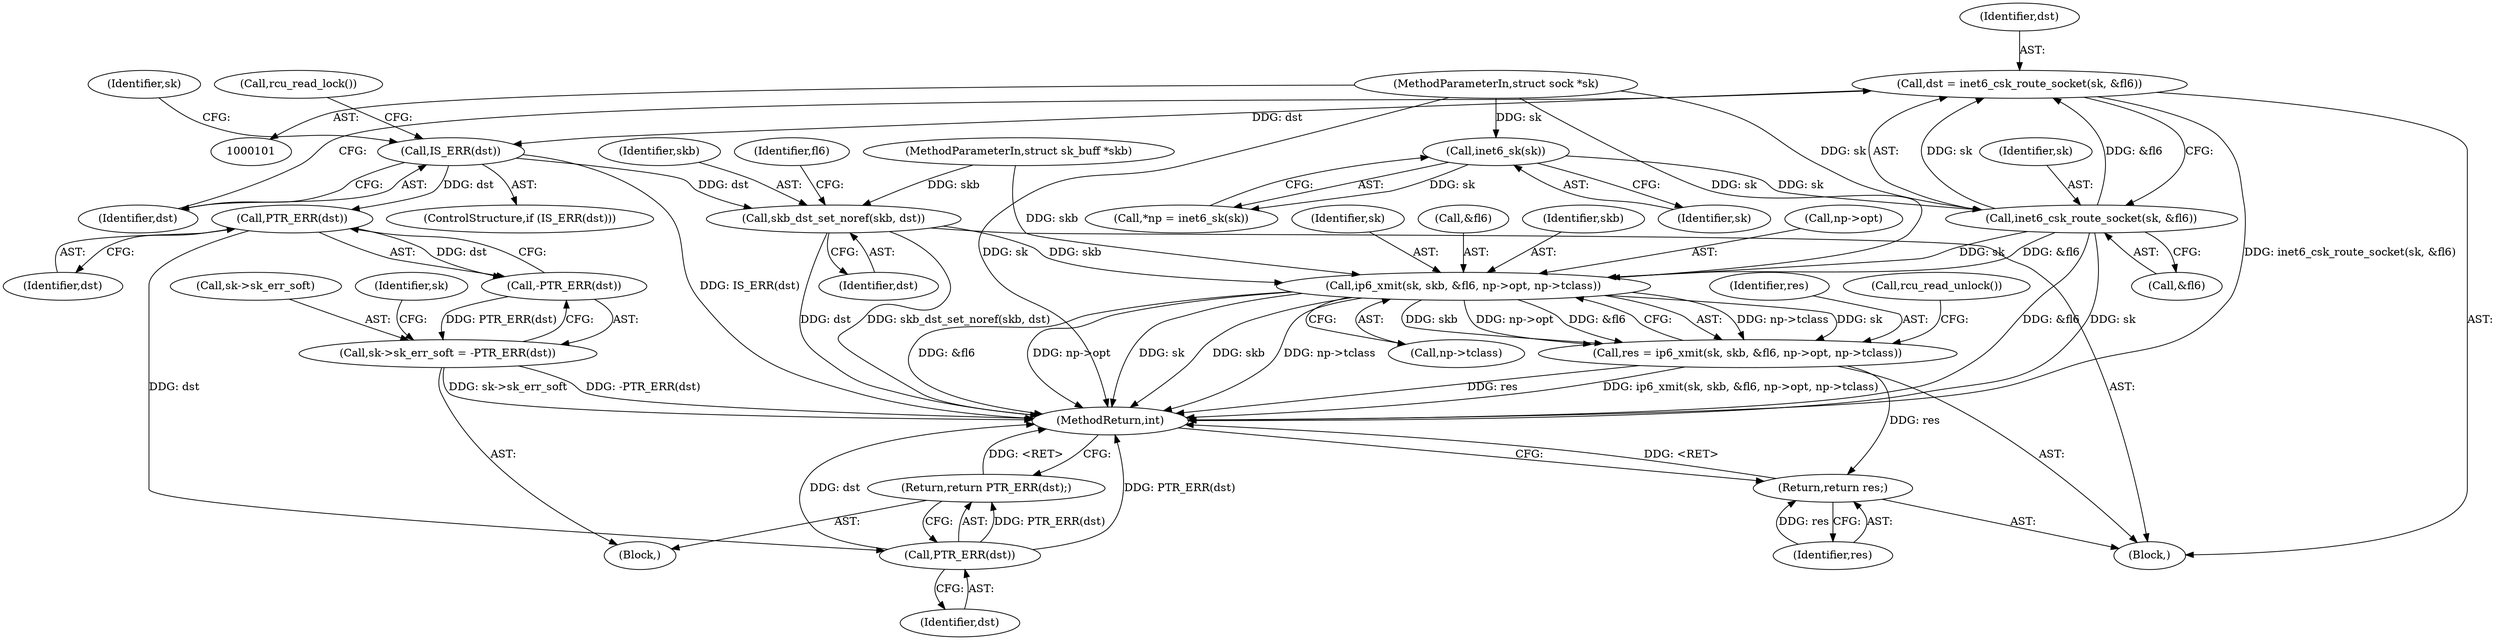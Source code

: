digraph "0_linux_45f6fad84cc305103b28d73482b344d7f5b76f39_9@API" {
"1000114" [label="(Call,dst = inet6_csk_route_socket(sk, &fl6))"];
"1000116" [label="(Call,inet6_csk_route_socket(sk, &fl6))"];
"1000109" [label="(Call,inet6_sk(sk))"];
"1000102" [label="(MethodParameterIn,struct sock *sk)"];
"1000121" [label="(Call,IS_ERR(dst))"];
"1000129" [label="(Call,PTR_ERR(dst))"];
"1000128" [label="(Call,-PTR_ERR(dst))"];
"1000124" [label="(Call,sk->sk_err_soft = -PTR_ERR(dst))"];
"1000139" [label="(Call,PTR_ERR(dst))"];
"1000138" [label="(Return,return PTR_ERR(dst);)"];
"1000142" [label="(Call,skb_dst_set_noref(skb, dst))"];
"1000154" [label="(Call,ip6_xmit(sk, skb, &fl6, np->opt, np->tclass))"];
"1000152" [label="(Call,res = ip6_xmit(sk, skb, &fl6, np->opt, np->tclass))"];
"1000166" [label="(Return,return res;)"];
"1000139" [label="(Call,PTR_ERR(dst))"];
"1000166" [label="(Return,return res;)"];
"1000126" [label="(Identifier,sk)"];
"1000128" [label="(Call,-PTR_ERR(dst))"];
"1000122" [label="(Identifier,dst)"];
"1000130" [label="(Identifier,dst)"];
"1000143" [label="(Identifier,skb)"];
"1000167" [label="(Identifier,res)"];
"1000155" [label="(Identifier,sk)"];
"1000157" [label="(Call,&fl6)"];
"1000117" [label="(Identifier,sk)"];
"1000109" [label="(Call,inet6_sk(sk))"];
"1000141" [label="(Call,rcu_read_lock())"];
"1000140" [label="(Identifier,dst)"];
"1000165" [label="(Call,rcu_read_unlock())"];
"1000110" [label="(Identifier,sk)"];
"1000120" [label="(ControlStructure,if (IS_ERR(dst)))"];
"1000142" [label="(Call,skb_dst_set_noref(skb, dst))"];
"1000156" [label="(Identifier,skb)"];
"1000118" [label="(Call,&fl6)"];
"1000138" [label="(Return,return PTR_ERR(dst);)"];
"1000147" [label="(Identifier,fl6)"];
"1000124" [label="(Call,sk->sk_err_soft = -PTR_ERR(dst))"];
"1000129" [label="(Call,PTR_ERR(dst))"];
"1000153" [label="(Identifier,res)"];
"1000133" [label="(Identifier,sk)"];
"1000107" [label="(Call,*np = inet6_sk(sk))"];
"1000159" [label="(Call,np->opt)"];
"1000125" [label="(Call,sk->sk_err_soft)"];
"1000162" [label="(Call,np->tclass)"];
"1000168" [label="(MethodReturn,int)"];
"1000103" [label="(MethodParameterIn,struct sk_buff *skb)"];
"1000102" [label="(MethodParameterIn,struct sock *sk)"];
"1000116" [label="(Call,inet6_csk_route_socket(sk, &fl6))"];
"1000115" [label="(Identifier,dst)"];
"1000154" [label="(Call,ip6_xmit(sk, skb, &fl6, np->opt, np->tclass))"];
"1000114" [label="(Call,dst = inet6_csk_route_socket(sk, &fl6))"];
"1000152" [label="(Call,res = ip6_xmit(sk, skb, &fl6, np->opt, np->tclass))"];
"1000105" [label="(Block,)"];
"1000121" [label="(Call,IS_ERR(dst))"];
"1000123" [label="(Block,)"];
"1000144" [label="(Identifier,dst)"];
"1000114" -> "1000105"  [label="AST: "];
"1000114" -> "1000116"  [label="CFG: "];
"1000115" -> "1000114"  [label="AST: "];
"1000116" -> "1000114"  [label="AST: "];
"1000122" -> "1000114"  [label="CFG: "];
"1000114" -> "1000168"  [label="DDG: inet6_csk_route_socket(sk, &fl6)"];
"1000116" -> "1000114"  [label="DDG: sk"];
"1000116" -> "1000114"  [label="DDG: &fl6"];
"1000114" -> "1000121"  [label="DDG: dst"];
"1000116" -> "1000118"  [label="CFG: "];
"1000117" -> "1000116"  [label="AST: "];
"1000118" -> "1000116"  [label="AST: "];
"1000116" -> "1000168"  [label="DDG: &fl6"];
"1000116" -> "1000168"  [label="DDG: sk"];
"1000109" -> "1000116"  [label="DDG: sk"];
"1000102" -> "1000116"  [label="DDG: sk"];
"1000116" -> "1000154"  [label="DDG: sk"];
"1000116" -> "1000154"  [label="DDG: &fl6"];
"1000109" -> "1000107"  [label="AST: "];
"1000109" -> "1000110"  [label="CFG: "];
"1000110" -> "1000109"  [label="AST: "];
"1000107" -> "1000109"  [label="CFG: "];
"1000109" -> "1000107"  [label="DDG: sk"];
"1000102" -> "1000109"  [label="DDG: sk"];
"1000102" -> "1000101"  [label="AST: "];
"1000102" -> "1000168"  [label="DDG: sk"];
"1000102" -> "1000154"  [label="DDG: sk"];
"1000121" -> "1000120"  [label="AST: "];
"1000121" -> "1000122"  [label="CFG: "];
"1000122" -> "1000121"  [label="AST: "];
"1000126" -> "1000121"  [label="CFG: "];
"1000141" -> "1000121"  [label="CFG: "];
"1000121" -> "1000168"  [label="DDG: IS_ERR(dst)"];
"1000121" -> "1000129"  [label="DDG: dst"];
"1000121" -> "1000142"  [label="DDG: dst"];
"1000129" -> "1000128"  [label="AST: "];
"1000129" -> "1000130"  [label="CFG: "];
"1000130" -> "1000129"  [label="AST: "];
"1000128" -> "1000129"  [label="CFG: "];
"1000129" -> "1000128"  [label="DDG: dst"];
"1000129" -> "1000139"  [label="DDG: dst"];
"1000128" -> "1000124"  [label="AST: "];
"1000124" -> "1000128"  [label="CFG: "];
"1000128" -> "1000124"  [label="DDG: PTR_ERR(dst)"];
"1000124" -> "1000123"  [label="AST: "];
"1000125" -> "1000124"  [label="AST: "];
"1000133" -> "1000124"  [label="CFG: "];
"1000124" -> "1000168"  [label="DDG: sk->sk_err_soft"];
"1000124" -> "1000168"  [label="DDG: -PTR_ERR(dst)"];
"1000139" -> "1000138"  [label="AST: "];
"1000139" -> "1000140"  [label="CFG: "];
"1000140" -> "1000139"  [label="AST: "];
"1000138" -> "1000139"  [label="CFG: "];
"1000139" -> "1000168"  [label="DDG: PTR_ERR(dst)"];
"1000139" -> "1000168"  [label="DDG: dst"];
"1000139" -> "1000138"  [label="DDG: PTR_ERR(dst)"];
"1000138" -> "1000123"  [label="AST: "];
"1000168" -> "1000138"  [label="CFG: "];
"1000138" -> "1000168"  [label="DDG: <RET>"];
"1000142" -> "1000105"  [label="AST: "];
"1000142" -> "1000144"  [label="CFG: "];
"1000143" -> "1000142"  [label="AST: "];
"1000144" -> "1000142"  [label="AST: "];
"1000147" -> "1000142"  [label="CFG: "];
"1000142" -> "1000168"  [label="DDG: skb_dst_set_noref(skb, dst)"];
"1000142" -> "1000168"  [label="DDG: dst"];
"1000103" -> "1000142"  [label="DDG: skb"];
"1000142" -> "1000154"  [label="DDG: skb"];
"1000154" -> "1000152"  [label="AST: "];
"1000154" -> "1000162"  [label="CFG: "];
"1000155" -> "1000154"  [label="AST: "];
"1000156" -> "1000154"  [label="AST: "];
"1000157" -> "1000154"  [label="AST: "];
"1000159" -> "1000154"  [label="AST: "];
"1000162" -> "1000154"  [label="AST: "];
"1000152" -> "1000154"  [label="CFG: "];
"1000154" -> "1000168"  [label="DDG: &fl6"];
"1000154" -> "1000168"  [label="DDG: np->opt"];
"1000154" -> "1000168"  [label="DDG: sk"];
"1000154" -> "1000168"  [label="DDG: skb"];
"1000154" -> "1000168"  [label="DDG: np->tclass"];
"1000154" -> "1000152"  [label="DDG: np->tclass"];
"1000154" -> "1000152"  [label="DDG: sk"];
"1000154" -> "1000152"  [label="DDG: skb"];
"1000154" -> "1000152"  [label="DDG: np->opt"];
"1000154" -> "1000152"  [label="DDG: &fl6"];
"1000103" -> "1000154"  [label="DDG: skb"];
"1000152" -> "1000105"  [label="AST: "];
"1000153" -> "1000152"  [label="AST: "];
"1000165" -> "1000152"  [label="CFG: "];
"1000152" -> "1000168"  [label="DDG: res"];
"1000152" -> "1000168"  [label="DDG: ip6_xmit(sk, skb, &fl6, np->opt, np->tclass)"];
"1000152" -> "1000166"  [label="DDG: res"];
"1000166" -> "1000105"  [label="AST: "];
"1000166" -> "1000167"  [label="CFG: "];
"1000167" -> "1000166"  [label="AST: "];
"1000168" -> "1000166"  [label="CFG: "];
"1000166" -> "1000168"  [label="DDG: <RET>"];
"1000167" -> "1000166"  [label="DDG: res"];
}
